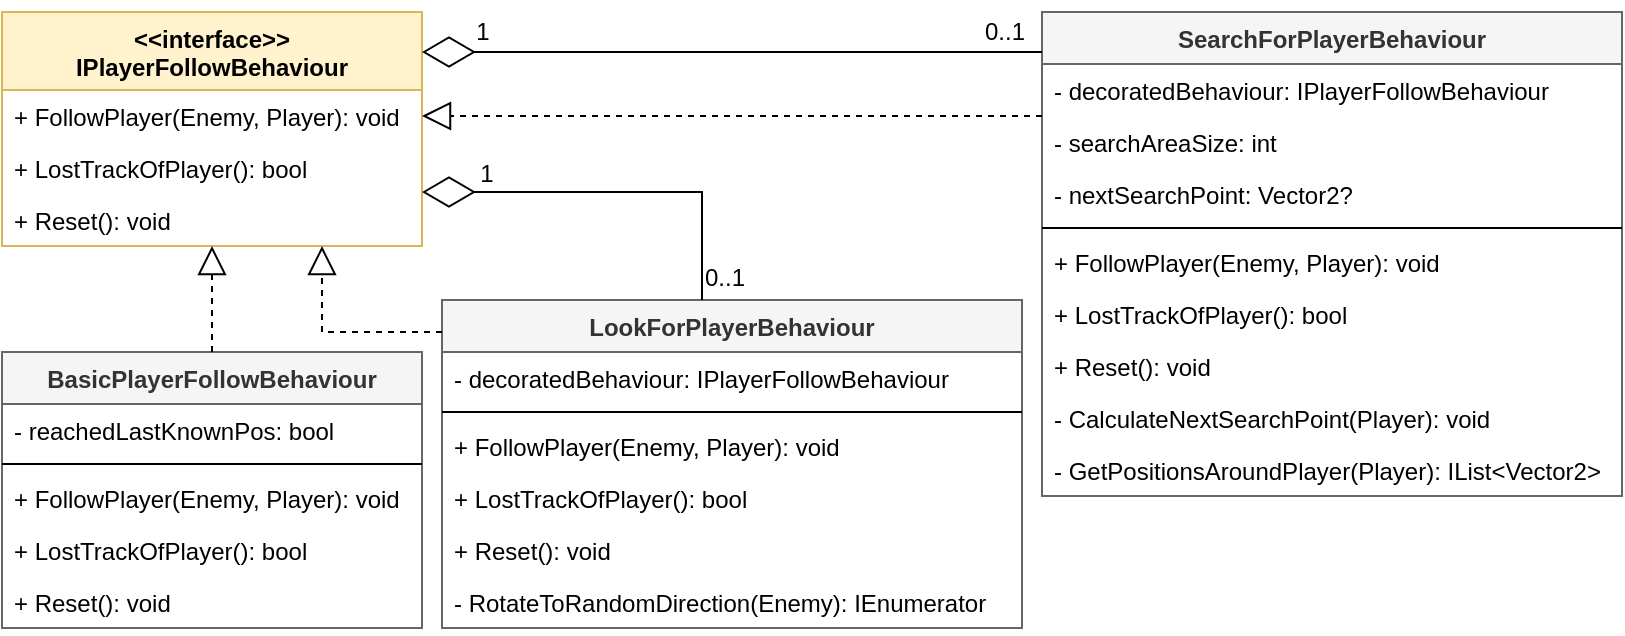 <mxfile version="12.1.9" type="device" pages="1"><diagram id="ISD3d-axZlEWOWSDYXk3" name="Page-1"><mxGraphModel dx="1422" dy="769" grid="1" gridSize="10" guides="1" tooltips="1" connect="1" arrows="1" fold="1" page="1" pageScale="1" pageWidth="827" pageHeight="1169" math="0" shadow="0"><root><mxCell id="0"/><mxCell id="1" parent="0"/><mxCell id="QO5xqmWz1oCKNpO6nNxg-1" value="&lt;&lt;interface&gt;&gt;&#xA;IPlayerFollowBehaviour" style="swimlane;fontStyle=1;align=center;verticalAlign=top;childLayout=stackLayout;horizontal=1;startSize=39;horizontalStack=0;resizeParent=1;resizeParentMax=0;resizeLast=0;collapsible=1;marginBottom=0;fillColor=#fff2cc;strokeColor=#d6b656;" parent="1" vertex="1"><mxGeometry x="40" y="40" width="210" height="117" as="geometry"/></mxCell><mxCell id="QO5xqmWz1oCKNpO6nNxg-4" value="+ FollowPlayer(Enemy, Player): void" style="text;strokeColor=none;fillColor=none;align=left;verticalAlign=top;spacingLeft=4;spacingRight=4;overflow=hidden;rotatable=0;points=[[0,0.5],[1,0.5]];portConstraint=eastwest;" parent="QO5xqmWz1oCKNpO6nNxg-1" vertex="1"><mxGeometry y="39" width="210" height="26" as="geometry"/></mxCell><mxCell id="QO5xqmWz1oCKNpO6nNxg-5" value="+ LostTrackOfPlayer(): bool" style="text;strokeColor=none;fillColor=none;align=left;verticalAlign=top;spacingLeft=4;spacingRight=4;overflow=hidden;rotatable=0;points=[[0,0.5],[1,0.5]];portConstraint=eastwest;" parent="QO5xqmWz1oCKNpO6nNxg-1" vertex="1"><mxGeometry y="65" width="210" height="26" as="geometry"/></mxCell><mxCell id="QO5xqmWz1oCKNpO6nNxg-6" value="+ Reset(): void" style="text;strokeColor=none;fillColor=none;align=left;verticalAlign=top;spacingLeft=4;spacingRight=4;overflow=hidden;rotatable=0;points=[[0,0.5],[1,0.5]];portConstraint=eastwest;" parent="QO5xqmWz1oCKNpO6nNxg-1" vertex="1"><mxGeometry y="91" width="210" height="26" as="geometry"/></mxCell><mxCell id="QO5xqmWz1oCKNpO6nNxg-7" value="BasicPlayerFollowBehaviour" style="swimlane;fontStyle=1;align=center;verticalAlign=top;childLayout=stackLayout;horizontal=1;startSize=26;horizontalStack=0;resizeParent=1;resizeParentMax=0;resizeLast=0;collapsible=1;marginBottom=0;fillColor=#f5f5f5;strokeColor=#666666;fontColor=#333333;" parent="1" vertex="1"><mxGeometry x="40" y="210" width="210" height="138" as="geometry"/></mxCell><mxCell id="QO5xqmWz1oCKNpO6nNxg-12" value="- reachedLastKnownPos: bool" style="text;strokeColor=none;fillColor=none;align=left;verticalAlign=top;spacingLeft=4;spacingRight=4;overflow=hidden;rotatable=0;points=[[0,0.5],[1,0.5]];portConstraint=eastwest;" parent="QO5xqmWz1oCKNpO6nNxg-7" vertex="1"><mxGeometry y="26" width="210" height="26" as="geometry"/></mxCell><mxCell id="QO5xqmWz1oCKNpO6nNxg-11" value="" style="line;strokeWidth=1;fillColor=none;align=left;verticalAlign=middle;spacingTop=-1;spacingLeft=3;spacingRight=3;rotatable=0;labelPosition=right;points=[];portConstraint=eastwest;" parent="QO5xqmWz1oCKNpO6nNxg-7" vertex="1"><mxGeometry y="52" width="210" height="8" as="geometry"/></mxCell><mxCell id="QO5xqmWz1oCKNpO6nNxg-8" value="+ FollowPlayer(Enemy, Player): void" style="text;strokeColor=none;fillColor=none;align=left;verticalAlign=top;spacingLeft=4;spacingRight=4;overflow=hidden;rotatable=0;points=[[0,0.5],[1,0.5]];portConstraint=eastwest;" parent="QO5xqmWz1oCKNpO6nNxg-7" vertex="1"><mxGeometry y="60" width="210" height="26" as="geometry"/></mxCell><mxCell id="QO5xqmWz1oCKNpO6nNxg-9" value="+ LostTrackOfPlayer(): bool" style="text;strokeColor=none;fillColor=none;align=left;verticalAlign=top;spacingLeft=4;spacingRight=4;overflow=hidden;rotatable=0;points=[[0,0.5],[1,0.5]];portConstraint=eastwest;" parent="QO5xqmWz1oCKNpO6nNxg-7" vertex="1"><mxGeometry y="86" width="210" height="26" as="geometry"/></mxCell><mxCell id="QO5xqmWz1oCKNpO6nNxg-10" value="+ Reset(): void" style="text;strokeColor=none;fillColor=none;align=left;verticalAlign=top;spacingLeft=4;spacingRight=4;overflow=hidden;rotatable=0;points=[[0,0.5],[1,0.5]];portConstraint=eastwest;" parent="QO5xqmWz1oCKNpO6nNxg-7" vertex="1"><mxGeometry y="112" width="210" height="26" as="geometry"/></mxCell><mxCell id="QO5xqmWz1oCKNpO6nNxg-13" value="SearchForPlayerBehaviour" style="swimlane;fontStyle=1;align=center;verticalAlign=top;childLayout=stackLayout;horizontal=1;startSize=26;horizontalStack=0;resizeParent=1;resizeParentMax=0;resizeLast=0;collapsible=1;marginBottom=0;fillColor=#f5f5f5;strokeColor=#666666;fontColor=#333333;" parent="1" vertex="1"><mxGeometry x="560" y="40" width="290" height="242" as="geometry"/></mxCell><mxCell id="QO5xqmWz1oCKNpO6nNxg-14" value="- decoratedBehaviour: IPlayerFollowBehaviour" style="text;strokeColor=none;fillColor=none;align=left;verticalAlign=top;spacingLeft=4;spacingRight=4;overflow=hidden;rotatable=0;points=[[0,0.5],[1,0.5]];portConstraint=eastwest;" parent="QO5xqmWz1oCKNpO6nNxg-13" vertex="1"><mxGeometry y="26" width="290" height="26" as="geometry"/></mxCell><mxCell id="QO5xqmWz1oCKNpO6nNxg-28" value="- searchAreaSize: int" style="text;strokeColor=none;fillColor=none;align=left;verticalAlign=top;spacingLeft=4;spacingRight=4;overflow=hidden;rotatable=0;points=[[0,0.5],[1,0.5]];portConstraint=eastwest;" parent="QO5xqmWz1oCKNpO6nNxg-13" vertex="1"><mxGeometry y="52" width="290" height="26" as="geometry"/></mxCell><mxCell id="QO5xqmWz1oCKNpO6nNxg-27" value="- nextSearchPoint: Vector2?" style="text;strokeColor=none;fillColor=none;align=left;verticalAlign=top;spacingLeft=4;spacingRight=4;overflow=hidden;rotatable=0;points=[[0,0.5],[1,0.5]];portConstraint=eastwest;" parent="QO5xqmWz1oCKNpO6nNxg-13" vertex="1"><mxGeometry y="78" width="290" height="26" as="geometry"/></mxCell><mxCell id="QO5xqmWz1oCKNpO6nNxg-15" value="" style="line;strokeWidth=1;fillColor=none;align=left;verticalAlign=middle;spacingTop=-1;spacingLeft=3;spacingRight=3;rotatable=0;labelPosition=right;points=[];portConstraint=eastwest;" parent="QO5xqmWz1oCKNpO6nNxg-13" vertex="1"><mxGeometry y="104" width="290" height="8" as="geometry"/></mxCell><mxCell id="QO5xqmWz1oCKNpO6nNxg-16" value="+ FollowPlayer(Enemy, Player): void" style="text;strokeColor=none;fillColor=none;align=left;verticalAlign=top;spacingLeft=4;spacingRight=4;overflow=hidden;rotatable=0;points=[[0,0.5],[1,0.5]];portConstraint=eastwest;" parent="QO5xqmWz1oCKNpO6nNxg-13" vertex="1"><mxGeometry y="112" width="290" height="26" as="geometry"/></mxCell><mxCell id="QO5xqmWz1oCKNpO6nNxg-17" value="+ LostTrackOfPlayer(): bool" style="text;strokeColor=none;fillColor=none;align=left;verticalAlign=top;spacingLeft=4;spacingRight=4;overflow=hidden;rotatable=0;points=[[0,0.5],[1,0.5]];portConstraint=eastwest;" parent="QO5xqmWz1oCKNpO6nNxg-13" vertex="1"><mxGeometry y="138" width="290" height="26" as="geometry"/></mxCell><mxCell id="QO5xqmWz1oCKNpO6nNxg-18" value="+ Reset(): void" style="text;strokeColor=none;fillColor=none;align=left;verticalAlign=top;spacingLeft=4;spacingRight=4;overflow=hidden;rotatable=0;points=[[0,0.5],[1,0.5]];portConstraint=eastwest;" parent="QO5xqmWz1oCKNpO6nNxg-13" vertex="1"><mxGeometry y="164" width="290" height="26" as="geometry"/></mxCell><mxCell id="QO5xqmWz1oCKNpO6nNxg-19" value="- CalculateNextSearchPoint(Player): void" style="text;strokeColor=none;fillColor=none;align=left;verticalAlign=top;spacingLeft=4;spacingRight=4;overflow=hidden;rotatable=0;points=[[0,0.5],[1,0.5]];portConstraint=eastwest;" parent="QO5xqmWz1oCKNpO6nNxg-13" vertex="1"><mxGeometry y="190" width="290" height="26" as="geometry"/></mxCell><mxCell id="QO5xqmWz1oCKNpO6nNxg-29" value="- GetPositionsAroundPlayer(Player): IList&lt;Vector2&gt;" style="text;strokeColor=none;fillColor=none;align=left;verticalAlign=top;spacingLeft=4;spacingRight=4;overflow=hidden;rotatable=0;points=[[0,0.5],[1,0.5]];portConstraint=eastwest;" parent="QO5xqmWz1oCKNpO6nNxg-13" vertex="1"><mxGeometry y="216" width="290" height="26" as="geometry"/></mxCell><mxCell id="QO5xqmWz1oCKNpO6nNxg-20" value="LookForPlayerBehaviour" style="swimlane;fontStyle=1;align=center;verticalAlign=top;childLayout=stackLayout;horizontal=1;startSize=26;horizontalStack=0;resizeParent=1;resizeParentMax=0;resizeLast=0;collapsible=1;marginBottom=0;fillColor=#f5f5f5;strokeColor=#666666;fontColor=#333333;" parent="1" vertex="1"><mxGeometry x="260" y="184" width="290" height="164" as="geometry"/></mxCell><mxCell id="QO5xqmWz1oCKNpO6nNxg-21" value="- decoratedBehaviour: IPlayerFollowBehaviour" style="text;strokeColor=none;fillColor=none;align=left;verticalAlign=top;spacingLeft=4;spacingRight=4;overflow=hidden;rotatable=0;points=[[0,0.5],[1,0.5]];portConstraint=eastwest;" parent="QO5xqmWz1oCKNpO6nNxg-20" vertex="1"><mxGeometry y="26" width="290" height="26" as="geometry"/></mxCell><mxCell id="QO5xqmWz1oCKNpO6nNxg-22" value="" style="line;strokeWidth=1;fillColor=none;align=left;verticalAlign=middle;spacingTop=-1;spacingLeft=3;spacingRight=3;rotatable=0;labelPosition=right;points=[];portConstraint=eastwest;" parent="QO5xqmWz1oCKNpO6nNxg-20" vertex="1"><mxGeometry y="52" width="290" height="8" as="geometry"/></mxCell><mxCell id="QO5xqmWz1oCKNpO6nNxg-23" value="+ FollowPlayer(Enemy, Player): void" style="text;strokeColor=none;fillColor=none;align=left;verticalAlign=top;spacingLeft=4;spacingRight=4;overflow=hidden;rotatable=0;points=[[0,0.5],[1,0.5]];portConstraint=eastwest;" parent="QO5xqmWz1oCKNpO6nNxg-20" vertex="1"><mxGeometry y="60" width="290" height="26" as="geometry"/></mxCell><mxCell id="QO5xqmWz1oCKNpO6nNxg-24" value="+ LostTrackOfPlayer(): bool" style="text;strokeColor=none;fillColor=none;align=left;verticalAlign=top;spacingLeft=4;spacingRight=4;overflow=hidden;rotatable=0;points=[[0,0.5],[1,0.5]];portConstraint=eastwest;" parent="QO5xqmWz1oCKNpO6nNxg-20" vertex="1"><mxGeometry y="86" width="290" height="26" as="geometry"/></mxCell><mxCell id="QO5xqmWz1oCKNpO6nNxg-25" value="+ Reset(): void" style="text;strokeColor=none;fillColor=none;align=left;verticalAlign=top;spacingLeft=4;spacingRight=4;overflow=hidden;rotatable=0;points=[[0,0.5],[1,0.5]];portConstraint=eastwest;" parent="QO5xqmWz1oCKNpO6nNxg-20" vertex="1"><mxGeometry y="112" width="290" height="26" as="geometry"/></mxCell><mxCell id="QO5xqmWz1oCKNpO6nNxg-26" value="- RotateToRandomDirection(Enemy): IEnumerator" style="text;strokeColor=none;fillColor=none;align=left;verticalAlign=top;spacingLeft=4;spacingRight=4;overflow=hidden;rotatable=0;points=[[0,0.5],[1,0.5]];portConstraint=eastwest;" parent="QO5xqmWz1oCKNpO6nNxg-20" vertex="1"><mxGeometry y="138" width="290" height="26" as="geometry"/></mxCell><mxCell id="QO5xqmWz1oCKNpO6nNxg-31" value="" style="endArrow=block;dashed=1;endFill=0;endSize=12;html=1;" parent="1" source="QO5xqmWz1oCKNpO6nNxg-7" target="QO5xqmWz1oCKNpO6nNxg-1" edge="1"><mxGeometry width="160" relative="1" as="geometry"><mxPoint x="290" y="580" as="sourcePoint"/><mxPoint x="450" y="580" as="targetPoint"/></mxGeometry></mxCell><mxCell id="QO5xqmWz1oCKNpO6nNxg-32" value="" style="endArrow=block;dashed=1;endFill=0;endSize=12;html=1;edgeStyle=orthogonalEdgeStyle;rounded=0;" parent="1" source="QO5xqmWz1oCKNpO6nNxg-20" target="QO5xqmWz1oCKNpO6nNxg-1" edge="1"><mxGeometry width="160" relative="1" as="geometry"><mxPoint x="155" y="210" as="sourcePoint"/><mxPoint x="155" y="154" as="targetPoint"/><Array as="points"><mxPoint x="200" y="200"/></Array></mxGeometry></mxCell><mxCell id="QO5xqmWz1oCKNpO6nNxg-33" value="" style="endArrow=block;dashed=1;endFill=0;endSize=12;html=1;edgeStyle=orthogonalEdgeStyle;rounded=0;" parent="1" source="QO5xqmWz1oCKNpO6nNxg-13" target="QO5xqmWz1oCKNpO6nNxg-1" edge="1"><mxGeometry width="160" relative="1" as="geometry"><mxPoint x="275" y="200" as="sourcePoint"/><mxPoint x="210" y="154" as="targetPoint"/><Array as="points"><mxPoint x="450" y="92"/><mxPoint x="450" y="92"/></Array></mxGeometry></mxCell><mxCell id="QO5xqmWz1oCKNpO6nNxg-34" value="" style="endArrow=diamondThin;endFill=0;endSize=24;html=1;edgeStyle=orthogonalEdgeStyle;strokeColor=#000000;rounded=0;startArrow=none;startFill=0;" parent="1" source="QO5xqmWz1oCKNpO6nNxg-20" target="QO5xqmWz1oCKNpO6nNxg-1" edge="1"><mxGeometry width="160" relative="1" as="geometry"><mxPoint x="500" y="550" as="sourcePoint"/><mxPoint x="660" y="550" as="targetPoint"/><Array as="points"><mxPoint x="390" y="130"/></Array></mxGeometry></mxCell><mxCell id="QO5xqmWz1oCKNpO6nNxg-35" value="1" style="text;html=1;resizable=0;points=[];align=center;verticalAlign=middle;labelBackgroundColor=#ffffff;" parent="QO5xqmWz1oCKNpO6nNxg-34" vertex="1" connectable="0"><mxGeometry x="0.609" y="-2" relative="1" as="geometry"><mxPoint x="-6" y="-7" as="offset"/></mxGeometry></mxCell><mxCell id="QO5xqmWz1oCKNpO6nNxg-37" value="0..1" style="text;html=1;resizable=0;points=[];align=center;verticalAlign=middle;labelBackgroundColor=none;" parent="QO5xqmWz1oCKNpO6nNxg-34" vertex="1" connectable="0"><mxGeometry x="-0.576" y="4" relative="1" as="geometry"><mxPoint x="15" y="30" as="offset"/></mxGeometry></mxCell><mxCell id="QO5xqmWz1oCKNpO6nNxg-38" value="" style="endArrow=diamondThin;endFill=0;endSize=24;html=1;edgeStyle=orthogonalEdgeStyle;strokeColor=#000000;rounded=0;startArrow=none;startFill=0;" parent="1" source="QO5xqmWz1oCKNpO6nNxg-13" target="QO5xqmWz1oCKNpO6nNxg-1" edge="1"><mxGeometry width="160" relative="1" as="geometry"><mxPoint x="400" y="184" as="sourcePoint"/><mxPoint x="260" y="140" as="targetPoint"/><Array as="points"><mxPoint x="360" y="60"/><mxPoint x="360" y="60"/></Array></mxGeometry></mxCell><mxCell id="QO5xqmWz1oCKNpO6nNxg-39" value="1" style="text;html=1;resizable=0;points=[];align=center;verticalAlign=middle;labelBackgroundColor=#ffffff;" parent="QO5xqmWz1oCKNpO6nNxg-38" vertex="1" connectable="0"><mxGeometry x="0.609" y="-2" relative="1" as="geometry"><mxPoint x="-31" y="-8" as="offset"/></mxGeometry></mxCell><mxCell id="QO5xqmWz1oCKNpO6nNxg-40" value="0..1" style="text;html=1;resizable=0;points=[];align=center;verticalAlign=middle;labelBackgroundColor=#ffffff;" parent="QO5xqmWz1oCKNpO6nNxg-38" vertex="1" connectable="0"><mxGeometry x="-0.576" y="4" relative="1" as="geometry"><mxPoint x="46" y="-14" as="offset"/></mxGeometry></mxCell></root></mxGraphModel></diagram></mxfile>
